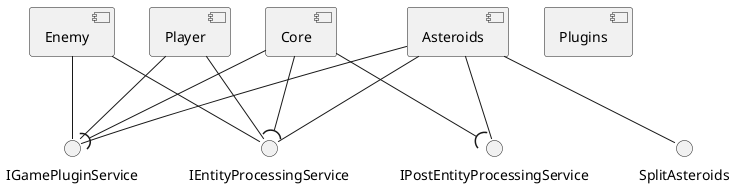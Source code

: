 @startuml
'https://plantuml.com/component-diagram

[Core] --( IGamePluginService
[Core] --( IEntityProcessingService
[Core] --( IPostEntityProcessingService

[Plugins]

[Asteroids] -- IEntityProcessingService
[Asteroids] -- IPostEntityProcessingService
[Asteroids] -- IGamePluginService
[Asteroids] -- SplitAsteroids

[Enemy] -- IEntityProcessingService
[Enemy] -- IGamePluginService
[Player] -- IEntityProcessingService
[Player] -- IGamePluginService


@enduml
//Husk, at lave små UML Klassediagrammer for hvert modul.
//Derefter lav et pakkestruktur, hvor du skaber inheritance mellem dem.
